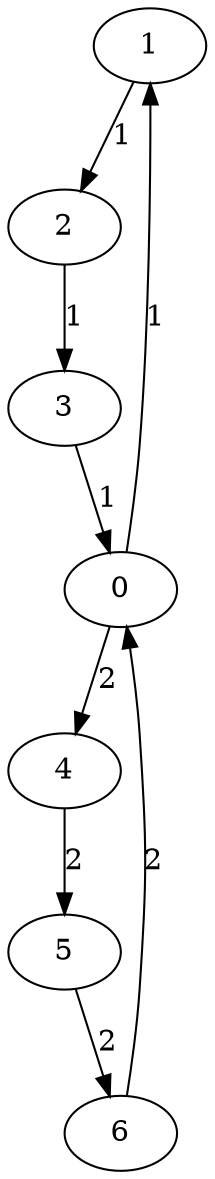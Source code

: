 digraph  {
1;
2;
3;
0;
4;
5;
6;
1 -> 2  [key=0, label=1];
2 -> 3  [key=0, label=1];
3 -> 0  [key=0, label=1];
0 -> 1  [key=0, label=1];
0 -> 4  [key=0, label=2];
4 -> 5  [key=0, label=2];
5 -> 6  [key=0, label=2];
6 -> 0  [key=0, label=2];
}
